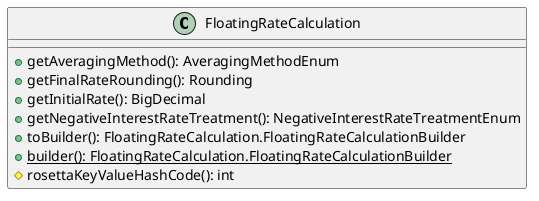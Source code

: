 @startuml

    class FloatingRateCalculation [[FloatingRateCalculation.html]] {
        +getAveragingMethod(): AveragingMethodEnum
        +getFinalRateRounding(): Rounding
        +getInitialRate(): BigDecimal
        +getNegativeInterestRateTreatment(): NegativeInterestRateTreatmentEnum
        +toBuilder(): FloatingRateCalculation.FloatingRateCalculationBuilder
        {static} +builder(): FloatingRateCalculation.FloatingRateCalculationBuilder
        #rosettaKeyValueHashCode(): int
    }

@enduml
